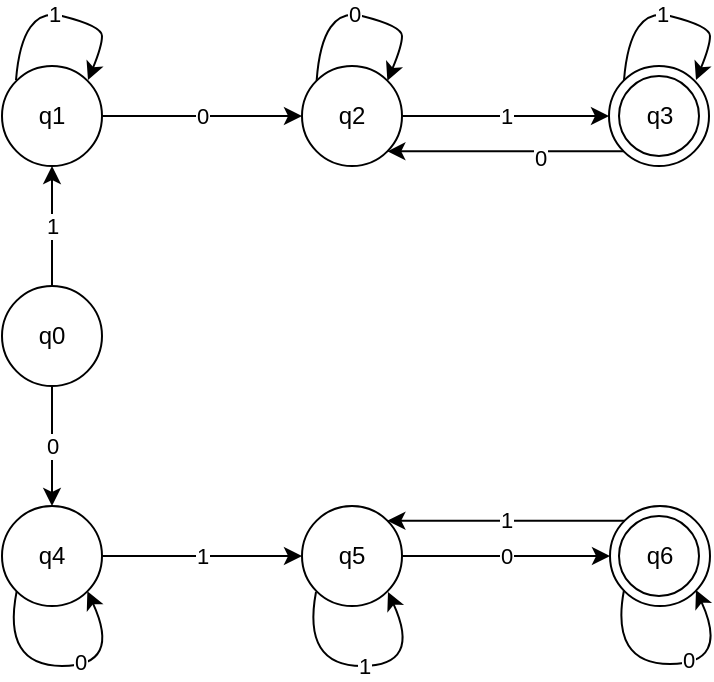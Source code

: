 <mxfile version="21.1.4" type="device">
  <diagram name="Page-1" id="bPjZ9xcKArm-dC0nSAHQ">
    <mxGraphModel dx="1034" dy="1642" grid="1" gridSize="10" guides="1" tooltips="1" connect="1" arrows="1" fold="1" page="1" pageScale="1" pageWidth="827" pageHeight="1169" math="0" shadow="0">
      <root>
        <mxCell id="0" />
        <mxCell id="1" parent="0" />
        <mxCell id="h1lC2TfffPqqnakFkUhg-13" value="1" style="edgeStyle=orthogonalEdgeStyle;rounded=0;orthogonalLoop=1;jettySize=auto;html=1;entryX=0.5;entryY=1;entryDx=0;entryDy=0;" edge="1" parent="1" source="h1lC2TfffPqqnakFkUhg-2" target="h1lC2TfffPqqnakFkUhg-10">
          <mxGeometry relative="1" as="geometry" />
        </mxCell>
        <mxCell id="h1lC2TfffPqqnakFkUhg-16" value="0" style="edgeStyle=orthogonalEdgeStyle;rounded=0;orthogonalLoop=1;jettySize=auto;html=1;entryX=0.5;entryY=0;entryDx=0;entryDy=0;" edge="1" parent="1" source="h1lC2TfffPqqnakFkUhg-2" target="h1lC2TfffPqqnakFkUhg-5">
          <mxGeometry relative="1" as="geometry" />
        </mxCell>
        <mxCell id="h1lC2TfffPqqnakFkUhg-2" value="q0" style="ellipse;whiteSpace=wrap;html=1;aspect=fixed;" vertex="1" parent="1">
          <mxGeometry x="30" y="-990" width="50" height="50" as="geometry" />
        </mxCell>
        <mxCell id="h1lC2TfffPqqnakFkUhg-17" value="1" style="edgeStyle=orthogonalEdgeStyle;rounded=0;orthogonalLoop=1;jettySize=auto;html=1;entryX=0;entryY=0.5;entryDx=0;entryDy=0;" edge="1" parent="1" source="h1lC2TfffPqqnakFkUhg-5" target="h1lC2TfffPqqnakFkUhg-6">
          <mxGeometry relative="1" as="geometry" />
        </mxCell>
        <mxCell id="h1lC2TfffPqqnakFkUhg-5" value="q4" style="ellipse;whiteSpace=wrap;html=1;aspect=fixed;" vertex="1" parent="1">
          <mxGeometry x="30" y="-880" width="50" height="50" as="geometry" />
        </mxCell>
        <mxCell id="h1lC2TfffPqqnakFkUhg-18" value="0" style="edgeStyle=orthogonalEdgeStyle;rounded=0;orthogonalLoop=1;jettySize=auto;html=1;entryX=0;entryY=0.5;entryDx=0;entryDy=0;" edge="1" parent="1" source="h1lC2TfffPqqnakFkUhg-6" target="h1lC2TfffPqqnakFkUhg-7">
          <mxGeometry relative="1" as="geometry" />
        </mxCell>
        <mxCell id="h1lC2TfffPqqnakFkUhg-6" value="q5" style="ellipse;whiteSpace=wrap;html=1;aspect=fixed;" vertex="1" parent="1">
          <mxGeometry x="180" y="-880" width="50" height="50" as="geometry" />
        </mxCell>
        <mxCell id="h1lC2TfffPqqnakFkUhg-7" value="" style="ellipse;whiteSpace=wrap;html=1;aspect=fixed;" vertex="1" parent="1">
          <mxGeometry x="334" y="-880" width="50" height="50" as="geometry" />
        </mxCell>
        <mxCell id="h1lC2TfffPqqnakFkUhg-8" value="" style="ellipse;whiteSpace=wrap;html=1;aspect=fixed;" vertex="1" parent="1">
          <mxGeometry x="333.5" y="-1100" width="50" height="50" as="geometry" />
        </mxCell>
        <mxCell id="h1lC2TfffPqqnakFkUhg-15" value="1" style="edgeStyle=orthogonalEdgeStyle;rounded=0;orthogonalLoop=1;jettySize=auto;html=1;entryX=0;entryY=0.5;entryDx=0;entryDy=0;" edge="1" parent="1" source="h1lC2TfffPqqnakFkUhg-9" target="h1lC2TfffPqqnakFkUhg-8">
          <mxGeometry relative="1" as="geometry" />
        </mxCell>
        <mxCell id="h1lC2TfffPqqnakFkUhg-9" value="q2" style="ellipse;whiteSpace=wrap;html=1;aspect=fixed;" vertex="1" parent="1">
          <mxGeometry x="180" y="-1100" width="50" height="50" as="geometry" />
        </mxCell>
        <mxCell id="h1lC2TfffPqqnakFkUhg-14" value="0" style="edgeStyle=orthogonalEdgeStyle;rounded=0;orthogonalLoop=1;jettySize=auto;html=1;entryX=0;entryY=0.5;entryDx=0;entryDy=0;" edge="1" parent="1" source="h1lC2TfffPqqnakFkUhg-10" target="h1lC2TfffPqqnakFkUhg-9">
          <mxGeometry relative="1" as="geometry" />
        </mxCell>
        <mxCell id="h1lC2TfffPqqnakFkUhg-10" value="q1" style="ellipse;whiteSpace=wrap;html=1;aspect=fixed;" vertex="1" parent="1">
          <mxGeometry x="30" y="-1100" width="50" height="50" as="geometry" />
        </mxCell>
        <mxCell id="h1lC2TfffPqqnakFkUhg-11" value="q3" style="ellipse;whiteSpace=wrap;html=1;aspect=fixed;" vertex="1" parent="1">
          <mxGeometry x="338.5" y="-1095" width="40" height="40" as="geometry" />
        </mxCell>
        <mxCell id="h1lC2TfffPqqnakFkUhg-12" value="q6" style="ellipse;whiteSpace=wrap;html=1;aspect=fixed;" vertex="1" parent="1">
          <mxGeometry x="338.5" y="-875" width="40" height="40" as="geometry" />
        </mxCell>
        <mxCell id="h1lC2TfffPqqnakFkUhg-20" value="0" style="curved=1;endArrow=classic;html=1;rounded=0;exitX=0;exitY=0;exitDx=0;exitDy=0;entryX=1;entryY=0;entryDx=0;entryDy=0;" edge="1" parent="1" source="h1lC2TfffPqqnakFkUhg-9" target="h1lC2TfffPqqnakFkUhg-9">
          <mxGeometry width="50" height="50" relative="1" as="geometry">
            <mxPoint x="360" y="-910" as="sourcePoint" />
            <mxPoint x="410" y="-960" as="targetPoint" />
            <Array as="points">
              <mxPoint x="190" y="-1130" />
              <mxPoint x="230" y="-1120" />
              <mxPoint x="230" y="-1110" />
            </Array>
          </mxGeometry>
        </mxCell>
        <mxCell id="h1lC2TfffPqqnakFkUhg-21" value="1" style="curved=1;endArrow=classic;html=1;rounded=0;exitX=0;exitY=0;exitDx=0;exitDy=0;entryX=1;entryY=0;entryDx=0;entryDy=0;" edge="1" parent="1">
          <mxGeometry width="50" height="50" relative="1" as="geometry">
            <mxPoint x="37" y="-1093" as="sourcePoint" />
            <mxPoint x="73" y="-1093" as="targetPoint" />
            <Array as="points">
              <mxPoint x="40" y="-1130" />
              <mxPoint x="80" y="-1120" />
              <mxPoint x="80" y="-1110" />
            </Array>
          </mxGeometry>
        </mxCell>
        <mxCell id="h1lC2TfffPqqnakFkUhg-22" value="1" style="curved=1;endArrow=classic;html=1;rounded=0;exitX=0;exitY=0;exitDx=0;exitDy=0;entryX=1;entryY=0;entryDx=0;entryDy=0;" edge="1" parent="1">
          <mxGeometry width="50" height="50" relative="1" as="geometry">
            <mxPoint x="341" y="-1093" as="sourcePoint" />
            <mxPoint x="377" y="-1093" as="targetPoint" />
            <Array as="points">
              <mxPoint x="344" y="-1130" />
              <mxPoint x="384" y="-1120" />
              <mxPoint x="384" y="-1110" />
            </Array>
          </mxGeometry>
        </mxCell>
        <mxCell id="h1lC2TfffPqqnakFkUhg-23" value="" style="endArrow=classic;html=1;rounded=0;exitX=0;exitY=1;exitDx=0;exitDy=0;entryX=1;entryY=1;entryDx=0;entryDy=0;" edge="1" parent="1" source="h1lC2TfffPqqnakFkUhg-8" target="h1lC2TfffPqqnakFkUhg-9">
          <mxGeometry width="50" height="50" relative="1" as="geometry">
            <mxPoint x="390" y="-990" as="sourcePoint" />
            <mxPoint x="440" y="-1040" as="targetPoint" />
          </mxGeometry>
        </mxCell>
        <mxCell id="h1lC2TfffPqqnakFkUhg-24" value="0" style="edgeLabel;html=1;align=center;verticalAlign=middle;resizable=0;points=[];" vertex="1" connectable="0" parent="h1lC2TfffPqqnakFkUhg-23">
          <mxGeometry x="-0.286" y="3" relative="1" as="geometry">
            <mxPoint as="offset" />
          </mxGeometry>
        </mxCell>
        <mxCell id="h1lC2TfffPqqnakFkUhg-25" value="" style="curved=1;endArrow=classic;html=1;rounded=0;exitX=0;exitY=1;exitDx=0;exitDy=0;entryX=1;entryY=1;entryDx=0;entryDy=0;" edge="1" parent="1" source="h1lC2TfffPqqnakFkUhg-5" target="h1lC2TfffPqqnakFkUhg-5">
          <mxGeometry width="50" height="50" relative="1" as="geometry">
            <mxPoint x="390" y="-990" as="sourcePoint" />
            <mxPoint x="440" y="-1040" as="targetPoint" />
            <Array as="points">
              <mxPoint x="30" y="-800" />
              <mxPoint x="90" y="-800" />
            </Array>
          </mxGeometry>
        </mxCell>
        <mxCell id="h1lC2TfffPqqnakFkUhg-26" value="0" style="edgeLabel;html=1;align=center;verticalAlign=middle;resizable=0;points=[];" vertex="1" connectable="0" parent="h1lC2TfffPqqnakFkUhg-25">
          <mxGeometry x="0.102" y="2" relative="1" as="geometry">
            <mxPoint as="offset" />
          </mxGeometry>
        </mxCell>
        <mxCell id="h1lC2TfffPqqnakFkUhg-27" value="" style="curved=1;endArrow=classic;html=1;rounded=0;exitX=0;exitY=1;exitDx=0;exitDy=0;entryX=1;entryY=1;entryDx=0;entryDy=0;" edge="1" parent="1">
          <mxGeometry width="50" height="50" relative="1" as="geometry">
            <mxPoint x="341" y="-838" as="sourcePoint" />
            <mxPoint x="377" y="-838" as="targetPoint" />
            <Array as="points">
              <mxPoint x="334" y="-801" />
              <mxPoint x="394" y="-801" />
            </Array>
          </mxGeometry>
        </mxCell>
        <mxCell id="h1lC2TfffPqqnakFkUhg-28" value="0" style="edgeLabel;html=1;align=center;verticalAlign=middle;resizable=0;points=[];" vertex="1" connectable="0" parent="h1lC2TfffPqqnakFkUhg-27">
          <mxGeometry x="0.102" y="2" relative="1" as="geometry">
            <mxPoint as="offset" />
          </mxGeometry>
        </mxCell>
        <mxCell id="h1lC2TfffPqqnakFkUhg-29" value="1" style="curved=1;endArrow=classic;html=1;rounded=0;exitX=0;exitY=1;exitDx=0;exitDy=0;entryX=1;entryY=1;entryDx=0;entryDy=0;" edge="1" parent="1">
          <mxGeometry width="50" height="50" relative="1" as="geometry">
            <mxPoint x="187" y="-837" as="sourcePoint" />
            <mxPoint x="223" y="-837" as="targetPoint" />
            <Array as="points">
              <mxPoint x="180" y="-800" />
              <mxPoint x="240" y="-800" />
            </Array>
          </mxGeometry>
        </mxCell>
        <mxCell id="h1lC2TfffPqqnakFkUhg-31" value="1" style="endArrow=classic;html=1;rounded=0;exitX=0;exitY=0;exitDx=0;exitDy=0;entryX=1;entryY=0;entryDx=0;entryDy=0;" edge="1" parent="1" source="h1lC2TfffPqqnakFkUhg-7" target="h1lC2TfffPqqnakFkUhg-6">
          <mxGeometry width="50" height="50" relative="1" as="geometry">
            <mxPoint x="390" y="-990" as="sourcePoint" />
            <mxPoint x="440" y="-1040" as="targetPoint" />
          </mxGeometry>
        </mxCell>
      </root>
    </mxGraphModel>
  </diagram>
</mxfile>

